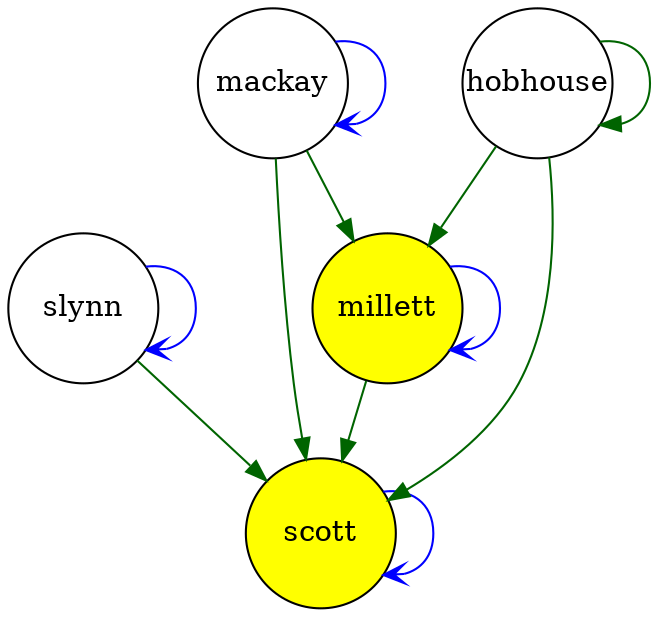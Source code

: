 digraph case38 { 
 K=0.6 
 "slynn" -> { "scott" } [color="darkgreen", arrowhead="normal", penwidth=1, href="#6"]; 
 "slynn" -> { "slynn" } [color="blue", arrowhead="vee", penwidth=1, href="#6"]; 
 "mackay" -> { "millett" } [color="darkgreen", arrowhead="normal", penwidth=1, href="#12"]; 
 "mackay" -> { "scott" } [color="darkgreen", arrowhead="normal", penwidth=1, href="#12"]; 
 "mackay" -> { "mackay" } [color="blue", arrowhead="vee", penwidth=1, href="#12"]; 
 "hobhouse" -> { "millett" } [color="darkgreen", arrowhead="normal", penwidth=1, href="#17"]; 
 "hobhouse" -> { "scott" } [color="darkgreen", arrowhead="normal", penwidth=1, href="#17"]; 
 "hobhouse" -> { "hobhouse" } [color="darkgreen", arrowhead="normal", penwidth=1, href="#17"]; 
 "millett" -> { "scott" } [color="darkgreen", arrowhead="normal", penwidth=1, href="#170"]; 
 "millett" -> { "millett" } [color="blue", arrowhead="vee", penwidth=1, href="#170"]; 
 "scott" -> { "scott" } [color="blue", arrowhead="vee", penwidth=1, href="#401"]; 
 "slynn" [shape="circle", fixedsize="true", height=1, width=1, style="filled", fillcolor="white", href="#slynn"]; 
 "mackay" [shape="circle", fixedsize="true", height=1, width=1, style="filled", fillcolor="white", href="#mackay"]; 
 "hobhouse" [shape="circle", fixedsize="true", height=1, width=1, style="filled", fillcolor="white", href="#hobhouse"]; 
 "millett" [shape="circle", fixedsize="true", height=1, width=1, style="filled", fillcolor="yellow", href="#millett"]; 
 "scott" [shape="circle", fixedsize="true", height=1, width=1, style="filled", fillcolor="yellow", href="#scott"]; 

}